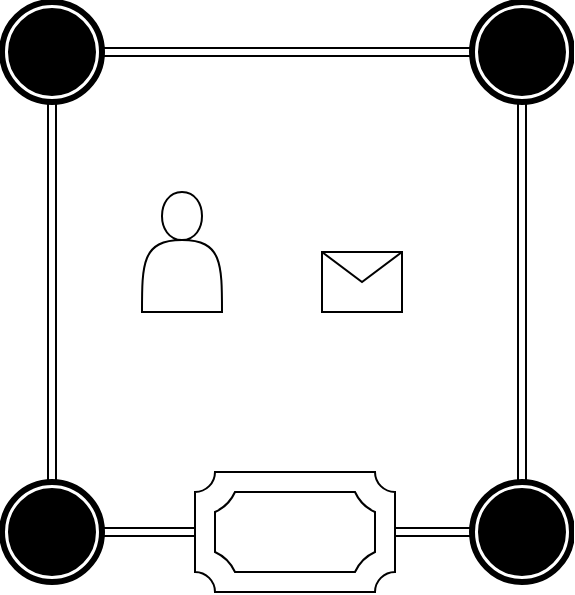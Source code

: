 <mxfile version="12.4.2" type="device" pages="1"><diagram id="oUC5sVRlhHt67cUjNg0d" name="Page-1"><mxGraphModel dx="1808" dy="530" grid="1" gridSize="10" guides="1" tooltips="1" connect="1" arrows="1" fold="1" page="1" pageScale="1" pageWidth="827" pageHeight="1169" math="0" shadow="0"><root><mxCell id="0"/><mxCell id="1" parent="0"/><mxCell id="9DXYcmGcPhUHA9p1SaTc-93" value="" style="shape=mxgraph.bpmn.shape;html=1;verticalLabelPosition=bottom;labelBackgroundColor=#ffffff;verticalAlign=top;align=center;perimeter=ellipsePerimeter;outlineConnect=0;outline=end;symbol=terminate;" parent="1" vertex="1"><mxGeometry x="-325" y="675" width="50" height="50" as="geometry"/></mxCell><mxCell id="9DXYcmGcPhUHA9p1SaTc-94" value="" style="shape=mxgraph.bpmn.shape;html=1;verticalLabelPosition=bottom;labelBackgroundColor=#ffffff;verticalAlign=top;align=center;perimeter=ellipsePerimeter;outlineConnect=0;outline=end;symbol=terminate;" parent="1" vertex="1"><mxGeometry x="-560" y="675" width="50" height="50" as="geometry"/></mxCell><mxCell id="9DXYcmGcPhUHA9p1SaTc-96" value="" style="shape=mxgraph.bpmn.shape;html=1;verticalLabelPosition=bottom;labelBackgroundColor=#ffffff;verticalAlign=top;align=center;perimeter=ellipsePerimeter;outlineConnect=0;outline=end;symbol=terminate;" parent="1" vertex="1"><mxGeometry x="-560" y="435" width="50" height="50" as="geometry"/></mxCell><mxCell id="9DXYcmGcPhUHA9p1SaTc-97" value="" style="shape=link;html=1;exitX=1;exitY=0.5;exitDx=0;exitDy=0;entryX=0;entryY=0.5;entryDx=0;entryDy=0;entryPerimeter=0;" parent="1" source="9DXYcmGcPhUHA9p1SaTc-94" target="KLXmLvpQT6GMfF84auru-2" edge="1"><mxGeometry width="50" height="50" relative="1" as="geometry"><mxPoint x="-710" y="930" as="sourcePoint"/><mxPoint x="-540" y="790" as="targetPoint"/></mxGeometry></mxCell><mxCell id="9DXYcmGcPhUHA9p1SaTc-98" value="" style="shape=link;html=1;entryX=0.5;entryY=1;entryDx=0;entryDy=0;" parent="1" source="9DXYcmGcPhUHA9p1SaTc-94" target="9DXYcmGcPhUHA9p1SaTc-96" edge="1"><mxGeometry width="50" height="50" relative="1" as="geometry"><mxPoint x="-710" y="930" as="sourcePoint"/><mxPoint x="-660" y="880" as="targetPoint"/></mxGeometry></mxCell><mxCell id="9DXYcmGcPhUHA9p1SaTc-99" value="" style="shape=link;html=1;exitX=1;exitY=0.5;exitDx=0;exitDy=0;entryX=0;entryY=0.5;entryDx=0;entryDy=0;" parent="1" source="9DXYcmGcPhUHA9p1SaTc-96" target="KLXmLvpQT6GMfF84auru-1" edge="1"><mxGeometry width="50" height="50" relative="1" as="geometry"><mxPoint x="-710" y="930" as="sourcePoint"/><mxPoint x="-340" y="460" as="targetPoint"/></mxGeometry></mxCell><mxCell id="9DXYcmGcPhUHA9p1SaTc-101" value="" style="shape=link;html=1;entryX=0.5;entryY=0;entryDx=0;entryDy=0;exitX=0.5;exitY=1;exitDx=0;exitDy=0;" parent="1" source="KLXmLvpQT6GMfF84auru-1" target="9DXYcmGcPhUHA9p1SaTc-93" edge="1"><mxGeometry width="50" height="50" relative="1" as="geometry"><mxPoint x="-300" y="500" as="sourcePoint"/><mxPoint x="-240" y="650" as="targetPoint"/></mxGeometry></mxCell><mxCell id="9DXYcmGcPhUHA9p1SaTc-102" value="" style="shape=actor;whiteSpace=wrap;html=1;" parent="1" vertex="1"><mxGeometry x="-490" y="530" width="40" height="60" as="geometry"/></mxCell><mxCell id="9DXYcmGcPhUHA9p1SaTc-115" value="" style="shape=message;whiteSpace=wrap;html=1;outlineConnect=0;" parent="1" vertex="1"><mxGeometry x="-400" y="560" width="40" height="30" as="geometry"/></mxCell><mxCell id="KLXmLvpQT6GMfF84auru-1" value="" style="shape=mxgraph.bpmn.shape;html=1;verticalLabelPosition=bottom;labelBackgroundColor=#ffffff;verticalAlign=top;align=center;perimeter=ellipsePerimeter;outlineConnect=0;outline=end;symbol=terminate;" vertex="1" parent="1"><mxGeometry x="-325" y="435" width="50" height="50" as="geometry"/></mxCell><mxCell id="KLXmLvpQT6GMfF84auru-2" value="" style="verticalLabelPosition=bottom;verticalAlign=top;html=1;shape=mxgraph.basic.plaque_frame;dx=10;" vertex="1" parent="1"><mxGeometry x="-463.5" y="670" width="100" height="60" as="geometry"/></mxCell><mxCell id="KLXmLvpQT6GMfF84auru-3" value="" style="shape=link;html=1;entryX=0;entryY=0.5;entryDx=0;entryDy=0;exitX=1;exitY=0.5;exitDx=0;exitDy=0;exitPerimeter=0;" edge="1" parent="1" source="KLXmLvpQT6GMfF84auru-2" target="9DXYcmGcPhUHA9p1SaTc-93"><mxGeometry width="50" height="50" relative="1" as="geometry"><mxPoint x="-560" y="800" as="sourcePoint"/><mxPoint x="-510" y="750" as="targetPoint"/></mxGeometry></mxCell></root></mxGraphModel></diagram></mxfile>